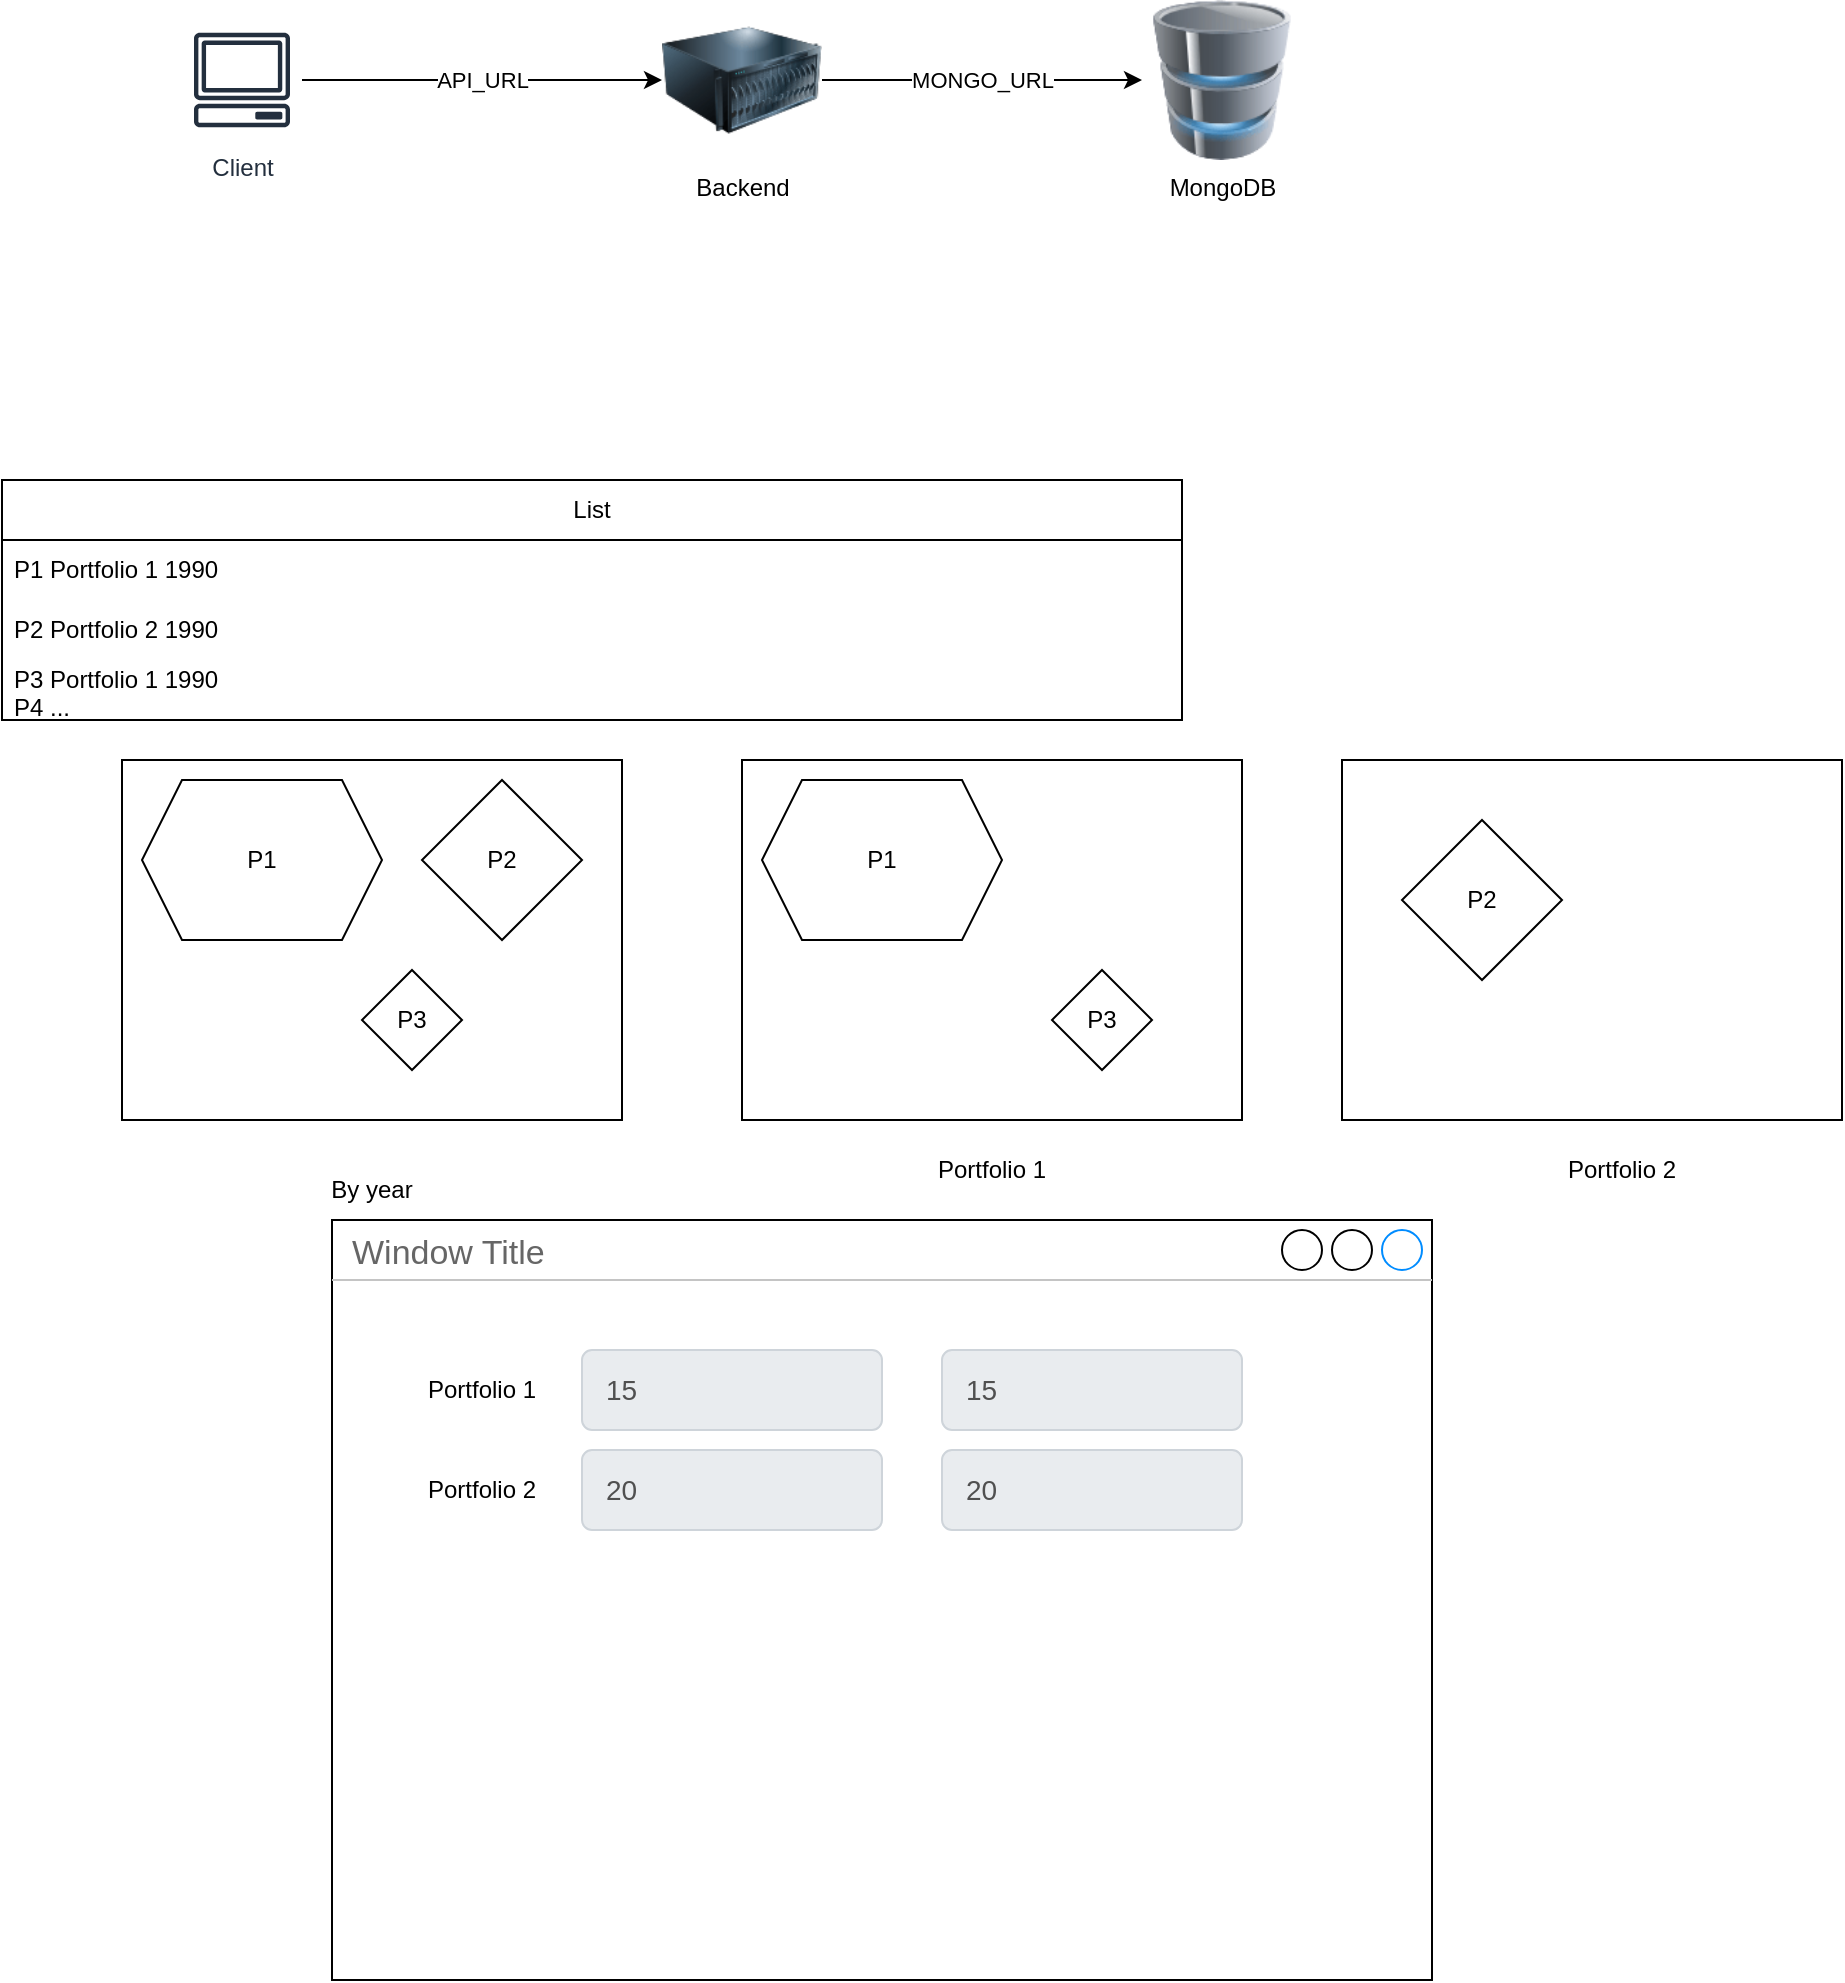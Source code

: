 <mxfile version="24.9.1">
  <diagram name="Page-1" id="Rg8m2t93euRd7_A3C6ZK">
    <mxGraphModel dx="1004" dy="751" grid="1" gridSize="10" guides="1" tooltips="1" connect="1" arrows="1" fold="1" page="1" pageScale="1" pageWidth="850" pageHeight="1100" math="0" shadow="0">
      <root>
        <mxCell id="0" />
        <mxCell id="1" parent="0" />
        <mxCell id="F4xVy5x0OG0Q-c5eL7EG-31" value="Window Title" style="strokeWidth=1;shadow=0;dashed=0;align=center;html=1;shape=mxgraph.mockup.containers.window;align=left;verticalAlign=top;spacingLeft=8;strokeColor2=#008cff;strokeColor3=#c4c4c4;fontColor=#666666;mainText=;fontSize=17;labelBackgroundColor=none;whiteSpace=wrap;" vertex="1" parent="1">
          <mxGeometry x="205" y="850" width="550" height="380" as="geometry" />
        </mxCell>
        <mxCell id="F4xVy5x0OG0Q-c5eL7EG-12" value="" style="rounded=0;whiteSpace=wrap;html=1;" vertex="1" parent="1">
          <mxGeometry x="100" y="620" width="250" height="180" as="geometry" />
        </mxCell>
        <mxCell id="F4xVy5x0OG0Q-c5eL7EG-3" value="MONGO_URL" style="edgeStyle=orthogonalEdgeStyle;rounded=0;orthogonalLoop=1;jettySize=auto;html=1;entryX=0;entryY=0.5;entryDx=0;entryDy=0;" edge="1" parent="1" source="F4xVy5x0OG0Q-c5eL7EG-1" target="F4xVy5x0OG0Q-c5eL7EG-2">
          <mxGeometry relative="1" as="geometry" />
        </mxCell>
        <mxCell id="F4xVy5x0OG0Q-c5eL7EG-1" value="Backend" style="image;html=1;image=img/lib/clip_art/computers/Server_128x128.png" vertex="1" parent="1">
          <mxGeometry x="370" y="240" width="80" height="80" as="geometry" />
        </mxCell>
        <mxCell id="F4xVy5x0OG0Q-c5eL7EG-2" value="MongoDB" style="image;html=1;image=img/lib/clip_art/computers/Database_128x128.png" vertex="1" parent="1">
          <mxGeometry x="610" y="240" width="80" height="80" as="geometry" />
        </mxCell>
        <mxCell id="F4xVy5x0OG0Q-c5eL7EG-5" value="API_URL" style="edgeStyle=orthogonalEdgeStyle;rounded=0;orthogonalLoop=1;jettySize=auto;html=1;entryX=0;entryY=0.5;entryDx=0;entryDy=0;" edge="1" parent="1" source="F4xVy5x0OG0Q-c5eL7EG-4" target="F4xVy5x0OG0Q-c5eL7EG-1">
          <mxGeometry relative="1" as="geometry" />
        </mxCell>
        <mxCell id="F4xVy5x0OG0Q-c5eL7EG-4" value="Client" style="sketch=0;outlineConnect=0;fontColor=#232F3E;gradientColor=none;strokeColor=#232F3E;fillColor=#ffffff;dashed=0;verticalLabelPosition=bottom;verticalAlign=top;align=center;html=1;fontSize=12;fontStyle=0;aspect=fixed;shape=mxgraph.aws4.resourceIcon;resIcon=mxgraph.aws4.client;" vertex="1" parent="1">
          <mxGeometry x="130" y="250" width="60" height="60" as="geometry" />
        </mxCell>
        <mxCell id="F4xVy5x0OG0Q-c5eL7EG-6" value="List" style="swimlane;fontStyle=0;childLayout=stackLayout;horizontal=1;startSize=30;horizontalStack=0;resizeParent=1;resizeParentMax=0;resizeLast=0;collapsible=1;marginBottom=0;whiteSpace=wrap;html=1;" vertex="1" parent="1">
          <mxGeometry x="40" y="480" width="590" height="120" as="geometry" />
        </mxCell>
        <mxCell id="F4xVy5x0OG0Q-c5eL7EG-7" value="P1 Portfolio 1 1990" style="text;strokeColor=none;fillColor=none;align=left;verticalAlign=middle;spacingLeft=4;spacingRight=4;overflow=hidden;points=[[0,0.5],[1,0.5]];portConstraint=eastwest;rotatable=0;whiteSpace=wrap;html=1;" vertex="1" parent="F4xVy5x0OG0Q-c5eL7EG-6">
          <mxGeometry y="30" width="590" height="30" as="geometry" />
        </mxCell>
        <mxCell id="F4xVy5x0OG0Q-c5eL7EG-8" value="P2 Portfolio 2 1990" style="text;strokeColor=none;fillColor=none;align=left;verticalAlign=middle;spacingLeft=4;spacingRight=4;overflow=hidden;points=[[0,0.5],[1,0.5]];portConstraint=eastwest;rotatable=0;whiteSpace=wrap;html=1;" vertex="1" parent="F4xVy5x0OG0Q-c5eL7EG-6">
          <mxGeometry y="60" width="590" height="30" as="geometry" />
        </mxCell>
        <mxCell id="F4xVy5x0OG0Q-c5eL7EG-9" value="P3 Portfolio 1 1990&lt;br&gt;P4 ..." style="text;strokeColor=none;fillColor=none;align=left;verticalAlign=middle;spacingLeft=4;spacingRight=4;overflow=hidden;points=[[0,0.5],[1,0.5]];portConstraint=eastwest;rotatable=0;whiteSpace=wrap;html=1;" vertex="1" parent="F4xVy5x0OG0Q-c5eL7EG-6">
          <mxGeometry y="90" width="590" height="30" as="geometry" />
        </mxCell>
        <mxCell id="F4xVy5x0OG0Q-c5eL7EG-10" value="P1" style="shape=hexagon;perimeter=hexagonPerimeter2;whiteSpace=wrap;html=1;fixedSize=1;" vertex="1" parent="1">
          <mxGeometry x="110" y="630" width="120" height="80" as="geometry" />
        </mxCell>
        <mxCell id="F4xVy5x0OG0Q-c5eL7EG-11" value="P2" style="rhombus;whiteSpace=wrap;html=1;" vertex="1" parent="1">
          <mxGeometry x="250" y="630" width="80" height="80" as="geometry" />
        </mxCell>
        <mxCell id="F4xVy5x0OG0Q-c5eL7EG-14" value="P3" style="rhombus;whiteSpace=wrap;html=1;" vertex="1" parent="1">
          <mxGeometry x="220" y="725" width="50" height="50" as="geometry" />
        </mxCell>
        <mxCell id="F4xVy5x0OG0Q-c5eL7EG-15" value="" style="rounded=0;whiteSpace=wrap;html=1;" vertex="1" parent="1">
          <mxGeometry x="410" y="620" width="250" height="180" as="geometry" />
        </mxCell>
        <mxCell id="F4xVy5x0OG0Q-c5eL7EG-16" value="P1" style="shape=hexagon;perimeter=hexagonPerimeter2;whiteSpace=wrap;html=1;fixedSize=1;" vertex="1" parent="1">
          <mxGeometry x="420" y="630" width="120" height="80" as="geometry" />
        </mxCell>
        <mxCell id="F4xVy5x0OG0Q-c5eL7EG-20" value="" style="rounded=0;whiteSpace=wrap;html=1;" vertex="1" parent="1">
          <mxGeometry x="710" y="620" width="250" height="180" as="geometry" />
        </mxCell>
        <mxCell id="F4xVy5x0OG0Q-c5eL7EG-19" value="P2" style="rhombus;whiteSpace=wrap;html=1;" vertex="1" parent="1">
          <mxGeometry x="740" y="650" width="80" height="80" as="geometry" />
        </mxCell>
        <mxCell id="F4xVy5x0OG0Q-c5eL7EG-21" value="By year" style="text;html=1;align=center;verticalAlign=middle;whiteSpace=wrap;rounded=0;" vertex="1" parent="1">
          <mxGeometry x="195" y="820" width="60" height="30" as="geometry" />
        </mxCell>
        <mxCell id="F4xVy5x0OG0Q-c5eL7EG-22" value="Portfolio 1" style="text;html=1;align=center;verticalAlign=middle;whiteSpace=wrap;rounded=0;" vertex="1" parent="1">
          <mxGeometry x="505" y="810" width="60" height="30" as="geometry" />
        </mxCell>
        <mxCell id="F4xVy5x0OG0Q-c5eL7EG-23" value="Portfolio 2" style="text;html=1;align=center;verticalAlign=middle;whiteSpace=wrap;rounded=0;" vertex="1" parent="1">
          <mxGeometry x="820" y="810" width="60" height="30" as="geometry" />
        </mxCell>
        <mxCell id="F4xVy5x0OG0Q-c5eL7EG-24" value="P3" style="rhombus;whiteSpace=wrap;html=1;" vertex="1" parent="1">
          <mxGeometry x="565" y="725" width="50" height="50" as="geometry" />
        </mxCell>
        <mxCell id="F4xVy5x0OG0Q-c5eL7EG-26" value="Portfolio 1" style="text;html=1;align=center;verticalAlign=middle;whiteSpace=wrap;rounded=0;" vertex="1" parent="1">
          <mxGeometry x="250" y="920" width="60" height="30" as="geometry" />
        </mxCell>
        <mxCell id="F4xVy5x0OG0Q-c5eL7EG-29" value="Portfolio 2" style="text;html=1;align=center;verticalAlign=middle;whiteSpace=wrap;rounded=0;" vertex="1" parent="1">
          <mxGeometry x="250" y="970" width="60" height="30" as="geometry" />
        </mxCell>
        <mxCell id="F4xVy5x0OG0Q-c5eL7EG-33" value="15" style="html=1;shadow=0;dashed=0;shape=mxgraph.bootstrap.rrect;rSize=5;strokeColor=#CED4DA;strokeWidth=1;fillColor=#E9ECEF;fontColor=#505050;whiteSpace=wrap;align=left;verticalAlign=middle;spacingLeft=10;fontSize=14;" vertex="1" parent="1">
          <mxGeometry x="330" y="915" width="150" height="40" as="geometry" />
        </mxCell>
        <mxCell id="F4xVy5x0OG0Q-c5eL7EG-34" value="15" style="html=1;shadow=0;dashed=0;shape=mxgraph.bootstrap.rrect;rSize=5;strokeColor=#CED4DA;strokeWidth=1;fillColor=#E9ECEF;fontColor=#505050;whiteSpace=wrap;align=left;verticalAlign=middle;spacingLeft=10;fontSize=14;" vertex="1" parent="1">
          <mxGeometry x="510" y="915" width="150" height="40" as="geometry" />
        </mxCell>
        <mxCell id="F4xVy5x0OG0Q-c5eL7EG-35" value="20" style="html=1;shadow=0;dashed=0;shape=mxgraph.bootstrap.rrect;rSize=5;strokeColor=#CED4DA;strokeWidth=1;fillColor=#E9ECEF;fontColor=#505050;whiteSpace=wrap;align=left;verticalAlign=middle;spacingLeft=10;fontSize=14;" vertex="1" parent="1">
          <mxGeometry x="330" y="965" width="150" height="40" as="geometry" />
        </mxCell>
        <mxCell id="F4xVy5x0OG0Q-c5eL7EG-36" value="20" style="html=1;shadow=0;dashed=0;shape=mxgraph.bootstrap.rrect;rSize=5;strokeColor=#CED4DA;strokeWidth=1;fillColor=#E9ECEF;fontColor=#505050;whiteSpace=wrap;align=left;verticalAlign=middle;spacingLeft=10;fontSize=14;" vertex="1" parent="1">
          <mxGeometry x="510" y="965" width="150" height="40" as="geometry" />
        </mxCell>
      </root>
    </mxGraphModel>
  </diagram>
</mxfile>
